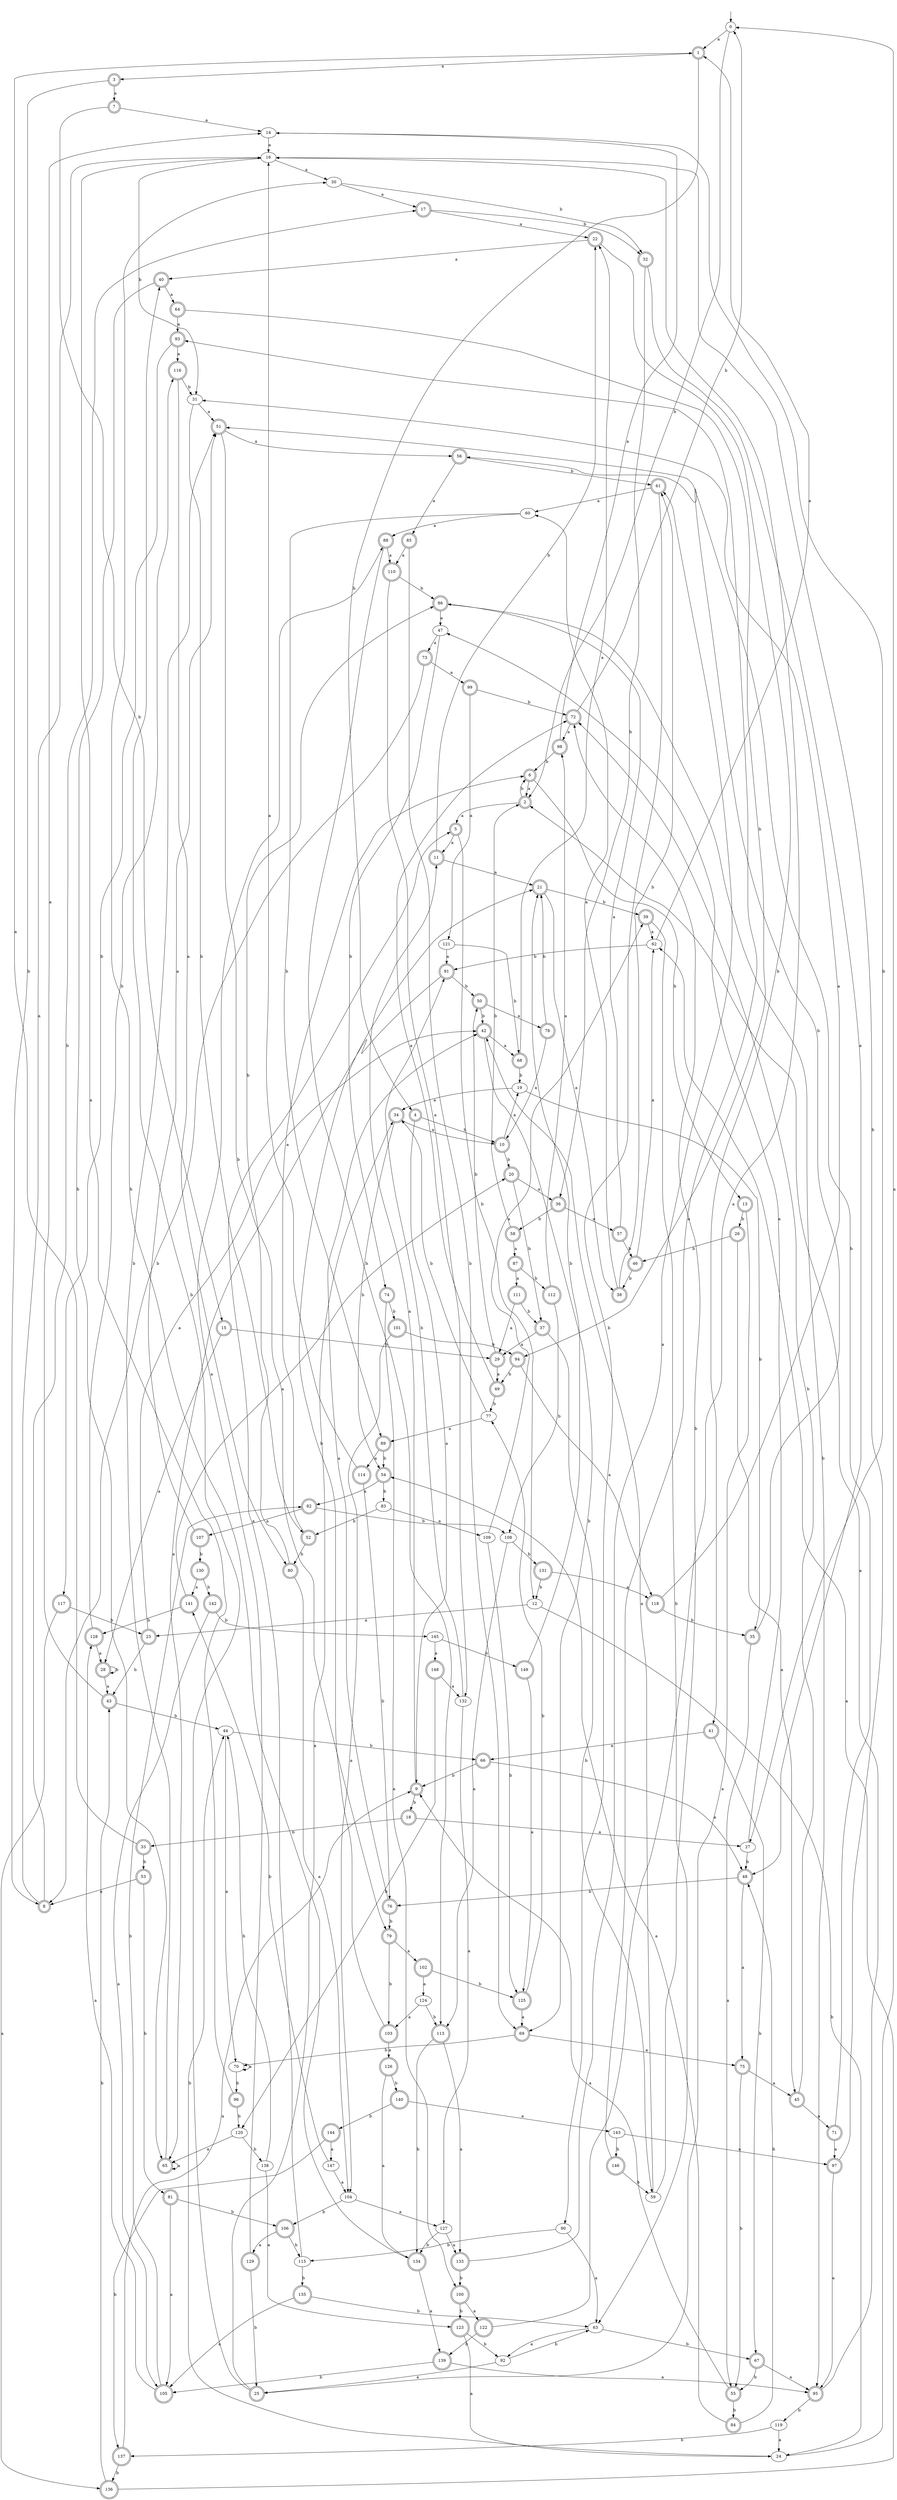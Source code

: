 digraph RandomDFA {
  __start0 [label="", shape=none];
  __start0 -> 0 [label=""];
  0 [shape=circle]
  0 -> 1 [label="a"]
  0 -> 2 [label="b"]
  1 [shape=doublecircle]
  1 -> 3 [label="a"]
  1 -> 4 [label="b"]
  2 [shape=doublecircle]
  2 -> 5 [label="a"]
  2 -> 6 [label="b"]
  3 [shape=doublecircle]
  3 -> 7 [label="a"]
  3 -> 8 [label="b"]
  4 [shape=doublecircle]
  4 -> 9 [label="a"]
  4 -> 10 [label="b"]
  5 [shape=doublecircle]
  5 -> 11 [label="a"]
  5 -> 12 [label="b"]
  6 [shape=doublecircle]
  6 -> 2 [label="a"]
  6 -> 13 [label="b"]
  7 [shape=doublecircle]
  7 -> 14 [label="a"]
  7 -> 15 [label="b"]
  8 [shape=doublecircle]
  8 -> 16 [label="a"]
  8 -> 17 [label="b"]
  9 [shape=doublecircle]
  9 -> 11 [label="a"]
  9 -> 18 [label="b"]
  10 [shape=doublecircle]
  10 -> 19 [label="a"]
  10 -> 20 [label="b"]
  11 [shape=doublecircle]
  11 -> 21 [label="a"]
  11 -> 22 [label="b"]
  12
  12 -> 23 [label="a"]
  12 -> 24 [label="b"]
  13 [shape=doublecircle]
  13 -> 25 [label="a"]
  13 -> 26 [label="b"]
  14
  14 -> 16 [label="a"]
  14 -> 27 [label="b"]
  15 [shape=doublecircle]
  15 -> 28 [label="a"]
  15 -> 29 [label="b"]
  16
  16 -> 30 [label="a"]
  16 -> 31 [label="b"]
  17 [shape=doublecircle]
  17 -> 22 [label="a"]
  17 -> 32 [label="b"]
  18 [shape=doublecircle]
  18 -> 27 [label="a"]
  18 -> 33 [label="b"]
  19
  19 -> 34 [label="a"]
  19 -> 35 [label="b"]
  20 [shape=doublecircle]
  20 -> 36 [label="a"]
  20 -> 37 [label="b"]
  21 [shape=doublecircle]
  21 -> 38 [label="a"]
  21 -> 39 [label="b"]
  22 [shape=doublecircle]
  22 -> 40 [label="a"]
  22 -> 41 [label="b"]
  23 [shape=doublecircle]
  23 -> 42 [label="a"]
  23 -> 43 [label="b"]
  24
  24 -> 0 [label="a"]
  24 -> 44 [label="b"]
  25 [shape=doublecircle]
  25 -> 34 [label="a"]
  25 -> 40 [label="b"]
  26 [shape=doublecircle]
  26 -> 45 [label="a"]
  26 -> 46 [label="b"]
  27
  27 -> 47 [label="a"]
  27 -> 48 [label="b"]
  28 [shape=doublecircle]
  28 -> 43 [label="a"]
  28 -> 28 [label="b"]
  29 [shape=doublecircle]
  29 -> 49 [label="a"]
  29 -> 50 [label="b"]
  30
  30 -> 17 [label="a"]
  30 -> 32 [label="b"]
  31
  31 -> 51 [label="a"]
  31 -> 52 [label="b"]
  32 [shape=doublecircle]
  32 -> 48 [label="a"]
  32 -> 36 [label="b"]
  33 [shape=doublecircle]
  33 -> 1 [label="a"]
  33 -> 53 [label="b"]
  34 [shape=doublecircle]
  34 -> 10 [label="a"]
  34 -> 54 [label="b"]
  35 [shape=doublecircle]
  35 -> 55 [label="a"]
  35 -> 56 [label="b"]
  36 [shape=doublecircle]
  36 -> 57 [label="a"]
  36 -> 58 [label="b"]
  37 [shape=doublecircle]
  37 -> 29 [label="a"]
  37 -> 59 [label="b"]
  38 [shape=doublecircle]
  38 -> 60 [label="a"]
  38 -> 61 [label="b"]
  39 [shape=doublecircle]
  39 -> 62 [label="a"]
  39 -> 63 [label="b"]
  40 [shape=doublecircle]
  40 -> 64 [label="a"]
  40 -> 65 [label="b"]
  41 [shape=doublecircle]
  41 -> 66 [label="a"]
  41 -> 67 [label="b"]
  42 [shape=doublecircle]
  42 -> 68 [label="a"]
  42 -> 69 [label="b"]
  43 [shape=doublecircle]
  43 -> 14 [label="a"]
  43 -> 44 [label="b"]
  44
  44 -> 70 [label="a"]
  44 -> 66 [label="b"]
  45 [shape=doublecircle]
  45 -> 71 [label="a"]
  45 -> 72 [label="b"]
  46 [shape=doublecircle]
  46 -> 62 [label="a"]
  46 -> 38 [label="b"]
  47
  47 -> 73 [label="a"]
  47 -> 74 [label="b"]
  48 [shape=doublecircle]
  48 -> 75 [label="a"]
  48 -> 76 [label="b"]
  49 [shape=doublecircle]
  49 -> 72 [label="a"]
  49 -> 77 [label="b"]
  50 [shape=doublecircle]
  50 -> 78 [label="a"]
  50 -> 42 [label="b"]
  51 [shape=doublecircle]
  51 -> 56 [label="a"]
  51 -> 79 [label="b"]
  52 [shape=doublecircle]
  52 -> 6 [label="a"]
  52 -> 80 [label="b"]
  53 [shape=doublecircle]
  53 -> 8 [label="a"]
  53 -> 81 [label="b"]
  54 [shape=doublecircle]
  54 -> 82 [label="a"]
  54 -> 83 [label="b"]
  55 [shape=doublecircle]
  55 -> 9 [label="a"]
  55 -> 84 [label="b"]
  56 [shape=doublecircle]
  56 -> 85 [label="a"]
  56 -> 61 [label="b"]
  57 [shape=doublecircle]
  57 -> 86 [label="a"]
  57 -> 46 [label="b"]
  58 [shape=doublecircle]
  58 -> 87 [label="a"]
  58 -> 2 [label="b"]
  59
  59 -> 42 [label="a"]
  59 -> 72 [label="b"]
  60
  60 -> 88 [label="a"]
  60 -> 89 [label="b"]
  61 [shape=doublecircle]
  61 -> 60 [label="a"]
  61 -> 90 [label="b"]
  62
  62 -> 1 [label="a"]
  62 -> 91 [label="b"]
  63
  63 -> 92 [label="a"]
  63 -> 67 [label="b"]
  64 [shape=doublecircle]
  64 -> 93 [label="a"]
  64 -> 94 [label="b"]
  65 [shape=doublecircle]
  65 -> 65 [label="a"]
  65 -> 51 [label="b"]
  66 [shape=doublecircle]
  66 -> 48 [label="a"]
  66 -> 9 [label="b"]
  67 [shape=doublecircle]
  67 -> 95 [label="a"]
  67 -> 55 [label="b"]
  68 [shape=doublecircle]
  68 -> 22 [label="a"]
  68 -> 19 [label="b"]
  69 [shape=doublecircle]
  69 -> 75 [label="a"]
  69 -> 70 [label="b"]
  70
  70 -> 70 [label="a"]
  70 -> 96 [label="b"]
  71 [shape=doublecircle]
  71 -> 97 [label="a"]
  71 -> 51 [label="b"]
  72 [shape=doublecircle]
  72 -> 98 [label="a"]
  72 -> 0 [label="b"]
  73 [shape=doublecircle]
  73 -> 99 [label="a"]
  73 -> 8 [label="b"]
  74 [shape=doublecircle]
  74 -> 100 [label="a"]
  74 -> 101 [label="b"]
  75 [shape=doublecircle]
  75 -> 45 [label="a"]
  75 -> 55 [label="b"]
  76 [shape=doublecircle]
  76 -> 42 [label="a"]
  76 -> 79 [label="b"]
  77
  77 -> 89 [label="a"]
  77 -> 34 [label="b"]
  78 [shape=doublecircle]
  78 -> 10 [label="a"]
  78 -> 21 [label="b"]
  79 [shape=doublecircle]
  79 -> 102 [label="a"]
  79 -> 103 [label="b"]
  80 [shape=doublecircle]
  80 -> 104 [label="a"]
  80 -> 86 [label="b"]
  81 [shape=doublecircle]
  81 -> 105 [label="a"]
  81 -> 106 [label="b"]
  82 [shape=doublecircle]
  82 -> 107 [label="a"]
  82 -> 108 [label="b"]
  83
  83 -> 109 [label="a"]
  83 -> 52 [label="b"]
  84 [shape=doublecircle]
  84 -> 54 [label="a"]
  84 -> 48 [label="b"]
  85 [shape=doublecircle]
  85 -> 110 [label="a"]
  85 -> 69 [label="b"]
  86 [shape=doublecircle]
  86 -> 47 [label="a"]
  86 -> 95 [label="b"]
  87 [shape=doublecircle]
  87 -> 111 [label="a"]
  87 -> 112 [label="b"]
  88 [shape=doublecircle]
  88 -> 110 [label="a"]
  88 -> 113 [label="b"]
  89 [shape=doublecircle]
  89 -> 114 [label="a"]
  89 -> 54 [label="b"]
  90
  90 -> 63 [label="a"]
  90 -> 115 [label="b"]
  91 [shape=doublecircle]
  91 -> 65 [label="a"]
  91 -> 50 [label="b"]
  92
  92 -> 25 [label="a"]
  92 -> 63 [label="b"]
  93 [shape=doublecircle]
  93 -> 116 [label="a"]
  93 -> 117 [label="b"]
  94 [shape=doublecircle]
  94 -> 118 [label="a"]
  94 -> 49 [label="b"]
  95 [shape=doublecircle]
  95 -> 2 [label="a"]
  95 -> 119 [label="b"]
  96 [shape=doublecircle]
  96 -> 16 [label="a"]
  96 -> 120 [label="b"]
  97 [shape=doublecircle]
  97 -> 95 [label="a"]
  97 -> 16 [label="b"]
  98 [shape=doublecircle]
  98 -> 14 [label="a"]
  98 -> 6 [label="b"]
  99 [shape=doublecircle]
  99 -> 121 [label="a"]
  99 -> 72 [label="b"]
  100 [shape=doublecircle]
  100 -> 122 [label="a"]
  100 -> 123 [label="b"]
  101 [shape=doublecircle]
  101 -> 104 [label="a"]
  101 -> 94 [label="b"]
  102 [shape=doublecircle]
  102 -> 124 [label="a"]
  102 -> 125 [label="b"]
  103 [shape=doublecircle]
  103 -> 126 [label="a"]
  103 -> 21 [label="b"]
  104
  104 -> 127 [label="a"]
  104 -> 106 [label="b"]
  105 [shape=doublecircle]
  105 -> 128 [label="a"]
  105 -> 82 [label="b"]
  106 [shape=doublecircle]
  106 -> 129 [label="a"]
  106 -> 115 [label="b"]
  107 [shape=doublecircle]
  107 -> 51 [label="a"]
  107 -> 130 [label="b"]
  108
  108 -> 113 [label="a"]
  108 -> 131 [label="b"]
  109
  109 -> 39 [label="a"]
  109 -> 125 [label="b"]
  110 [shape=doublecircle]
  110 -> 132 [label="a"]
  110 -> 86 [label="b"]
  111 [shape=doublecircle]
  111 -> 29 [label="a"]
  111 -> 37 [label="b"]
  112 [shape=doublecircle]
  112 -> 98 [label="a"]
  112 -> 108 [label="b"]
  113 [shape=doublecircle]
  113 -> 133 [label="a"]
  113 -> 134 [label="b"]
  114 [shape=doublecircle]
  114 -> 16 [label="a"]
  114 -> 76 [label="b"]
  115
  115 -> 5 [label="a"]
  115 -> 135 [label="b"]
  116 [shape=doublecircle]
  116 -> 80 [label="a"]
  116 -> 31 [label="b"]
  117 [shape=doublecircle]
  117 -> 136 [label="a"]
  117 -> 23 [label="b"]
  118 [shape=doublecircle]
  118 -> 31 [label="a"]
  118 -> 35 [label="b"]
  119
  119 -> 24 [label="a"]
  119 -> 137 [label="b"]
  120
  120 -> 65 [label="a"]
  120 -> 138 [label="b"]
  121
  121 -> 91 [label="a"]
  121 -> 68 [label="b"]
  122 [shape=doublecircle]
  122 -> 16 [label="a"]
  122 -> 139 [label="b"]
  123 [shape=doublecircle]
  123 -> 24 [label="a"]
  123 -> 92 [label="b"]
  124
  124 -> 103 [label="a"]
  124 -> 113 [label="b"]
  125 [shape=doublecircle]
  125 -> 69 [label="a"]
  125 -> 77 [label="b"]
  126 [shape=doublecircle]
  126 -> 134 [label="a"]
  126 -> 140 [label="b"]
  127
  127 -> 133 [label="a"]
  127 -> 134 [label="b"]
  128 [shape=doublecircle]
  128 -> 28 [label="a"]
  128 -> 116 [label="b"]
  129 [shape=doublecircle]
  129 -> 88 [label="a"]
  129 -> 25 [label="b"]
  130 [shape=doublecircle]
  130 -> 141 [label="a"]
  130 -> 142 [label="b"]
  131 [shape=doublecircle]
  131 -> 118 [label="a"]
  131 -> 12 [label="b"]
  132
  132 -> 127 [label="a"]
  132 -> 91 [label="b"]
  133 [shape=doublecircle]
  133 -> 61 [label="a"]
  133 -> 100 [label="b"]
  134 [shape=doublecircle]
  134 -> 139 [label="a"]
  134 -> 30 [label="b"]
  135 [shape=doublecircle]
  135 -> 105 [label="a"]
  135 -> 63 [label="b"]
  136 [shape=doublecircle]
  136 -> 62 [label="a"]
  136 -> 43 [label="b"]
  137 [shape=doublecircle]
  137 -> 9 [label="a"]
  137 -> 136 [label="b"]
  138
  138 -> 123 [label="a"]
  138 -> 44 [label="b"]
  139 [shape=doublecircle]
  139 -> 95 [label="a"]
  139 -> 105 [label="b"]
  140 [shape=doublecircle]
  140 -> 143 [label="a"]
  140 -> 144 [label="b"]
  141 [shape=doublecircle]
  141 -> 20 [label="a"]
  141 -> 128 [label="b"]
  142 [shape=doublecircle]
  142 -> 105 [label="a"]
  142 -> 145 [label="b"]
  143
  143 -> 97 [label="a"]
  143 -> 146 [label="b"]
  144 [shape=doublecircle]
  144 -> 147 [label="a"]
  144 -> 137 [label="b"]
  145
  145 -> 148 [label="a"]
  145 -> 149 [label="b"]
  146 [shape=doublecircle]
  146 -> 93 [label="a"]
  146 -> 59 [label="b"]
  147
  147 -> 104 [label="a"]
  147 -> 141 [label="b"]
  148 [shape=doublecircle]
  148 -> 132 [label="a"]
  148 -> 120 [label="b"]
  149 [shape=doublecircle]
  149 -> 125 [label="a"]
  149 -> 21 [label="b"]
}
